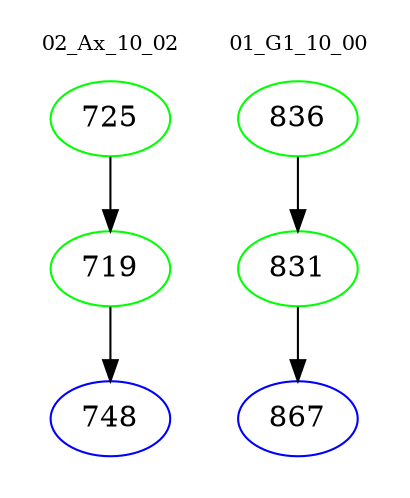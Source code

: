 digraph{
subgraph cluster_0 {
color = white
label = "02_Ax_10_02";
fontsize=10;
T0_725 [label="725", color="green"]
T0_725 -> T0_719 [color="black"]
T0_719 [label="719", color="green"]
T0_719 -> T0_748 [color="black"]
T0_748 [label="748", color="blue"]
}
subgraph cluster_1 {
color = white
label = "01_G1_10_00";
fontsize=10;
T1_836 [label="836", color="green"]
T1_836 -> T1_831 [color="black"]
T1_831 [label="831", color="green"]
T1_831 -> T1_867 [color="black"]
T1_867 [label="867", color="blue"]
}
}
